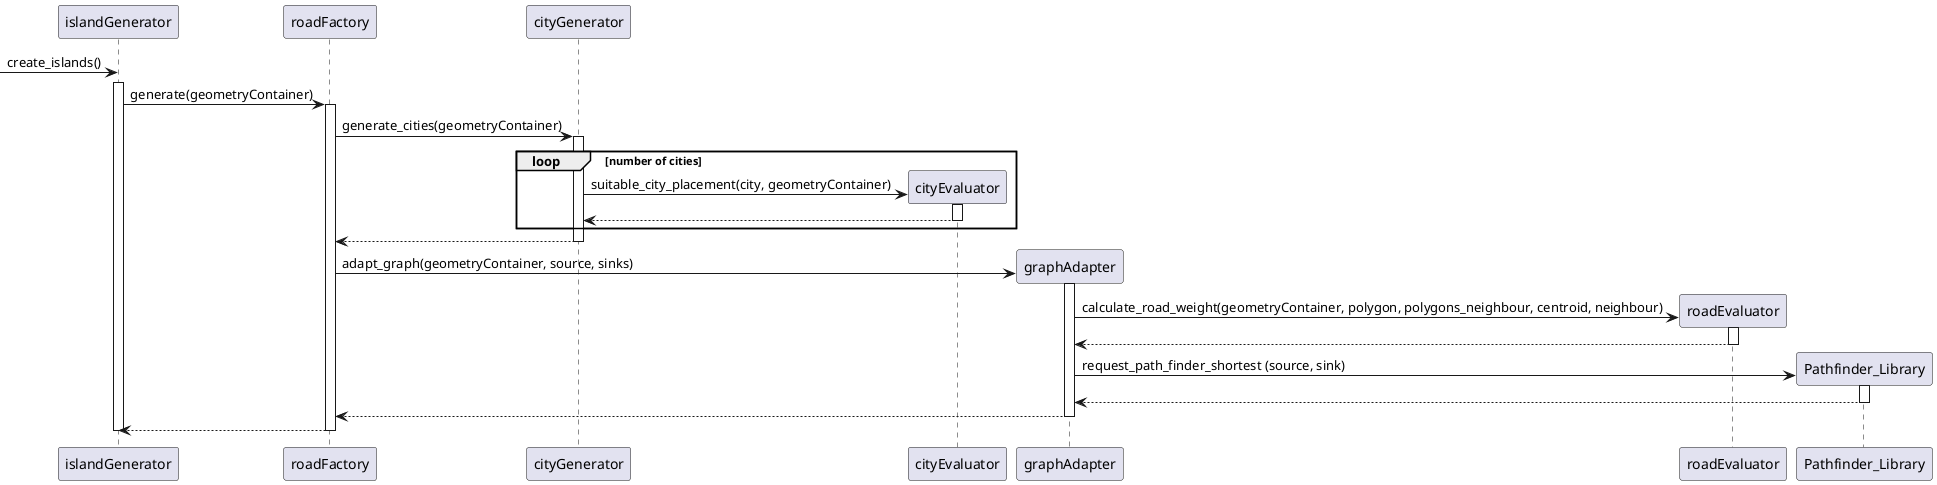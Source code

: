 @startuml

participant islandGenerator

create islandGenerator
-> islandGenerator : create_islands()
activate islandGenerator

islandGenerator -> roadFactory : generate(geometryContainer)
activate roadFactory

roadFactory -> cityGenerator : generate_cities(geometryContainer)
activate cityGenerator

create cityEvaluator

loop number of cities
    cityGenerator -> cityEvaluator : suitable_city_placement(city, geometryContainer)
    activate cityEvaluator
    cityEvaluator --> cityGenerator
    deactivate cityEvaluator
end

cityGenerator --> roadFactory
deactivate cityGenerator

create graphAdapter

roadFactory -> graphAdapter : adapt_graph(geometryContainer, source, sinks)
activate graphAdapter

create roadEvaluator

graphAdapter -> roadEvaluator : calculate_road_weight(geometryContainer, polygon, polygons_neighbour, centroid, neighbour)
activate roadEvaluator
roadEvaluator --> graphAdapter
deactivate roadEvaluator

create Pathfinder_Library

graphAdapter -> Pathfinder_Library : request_path_finder_shortest (source, sink)
activate Pathfinder_Library
Pathfinder_Library --> graphAdapter
deactivate Pathfinder_Library



graphAdapter --> roadFactory
deactivate graphAdapter

roadFactory --> islandGenerator
deactivate roadFactory

deactivate islandGenerator

@enduml